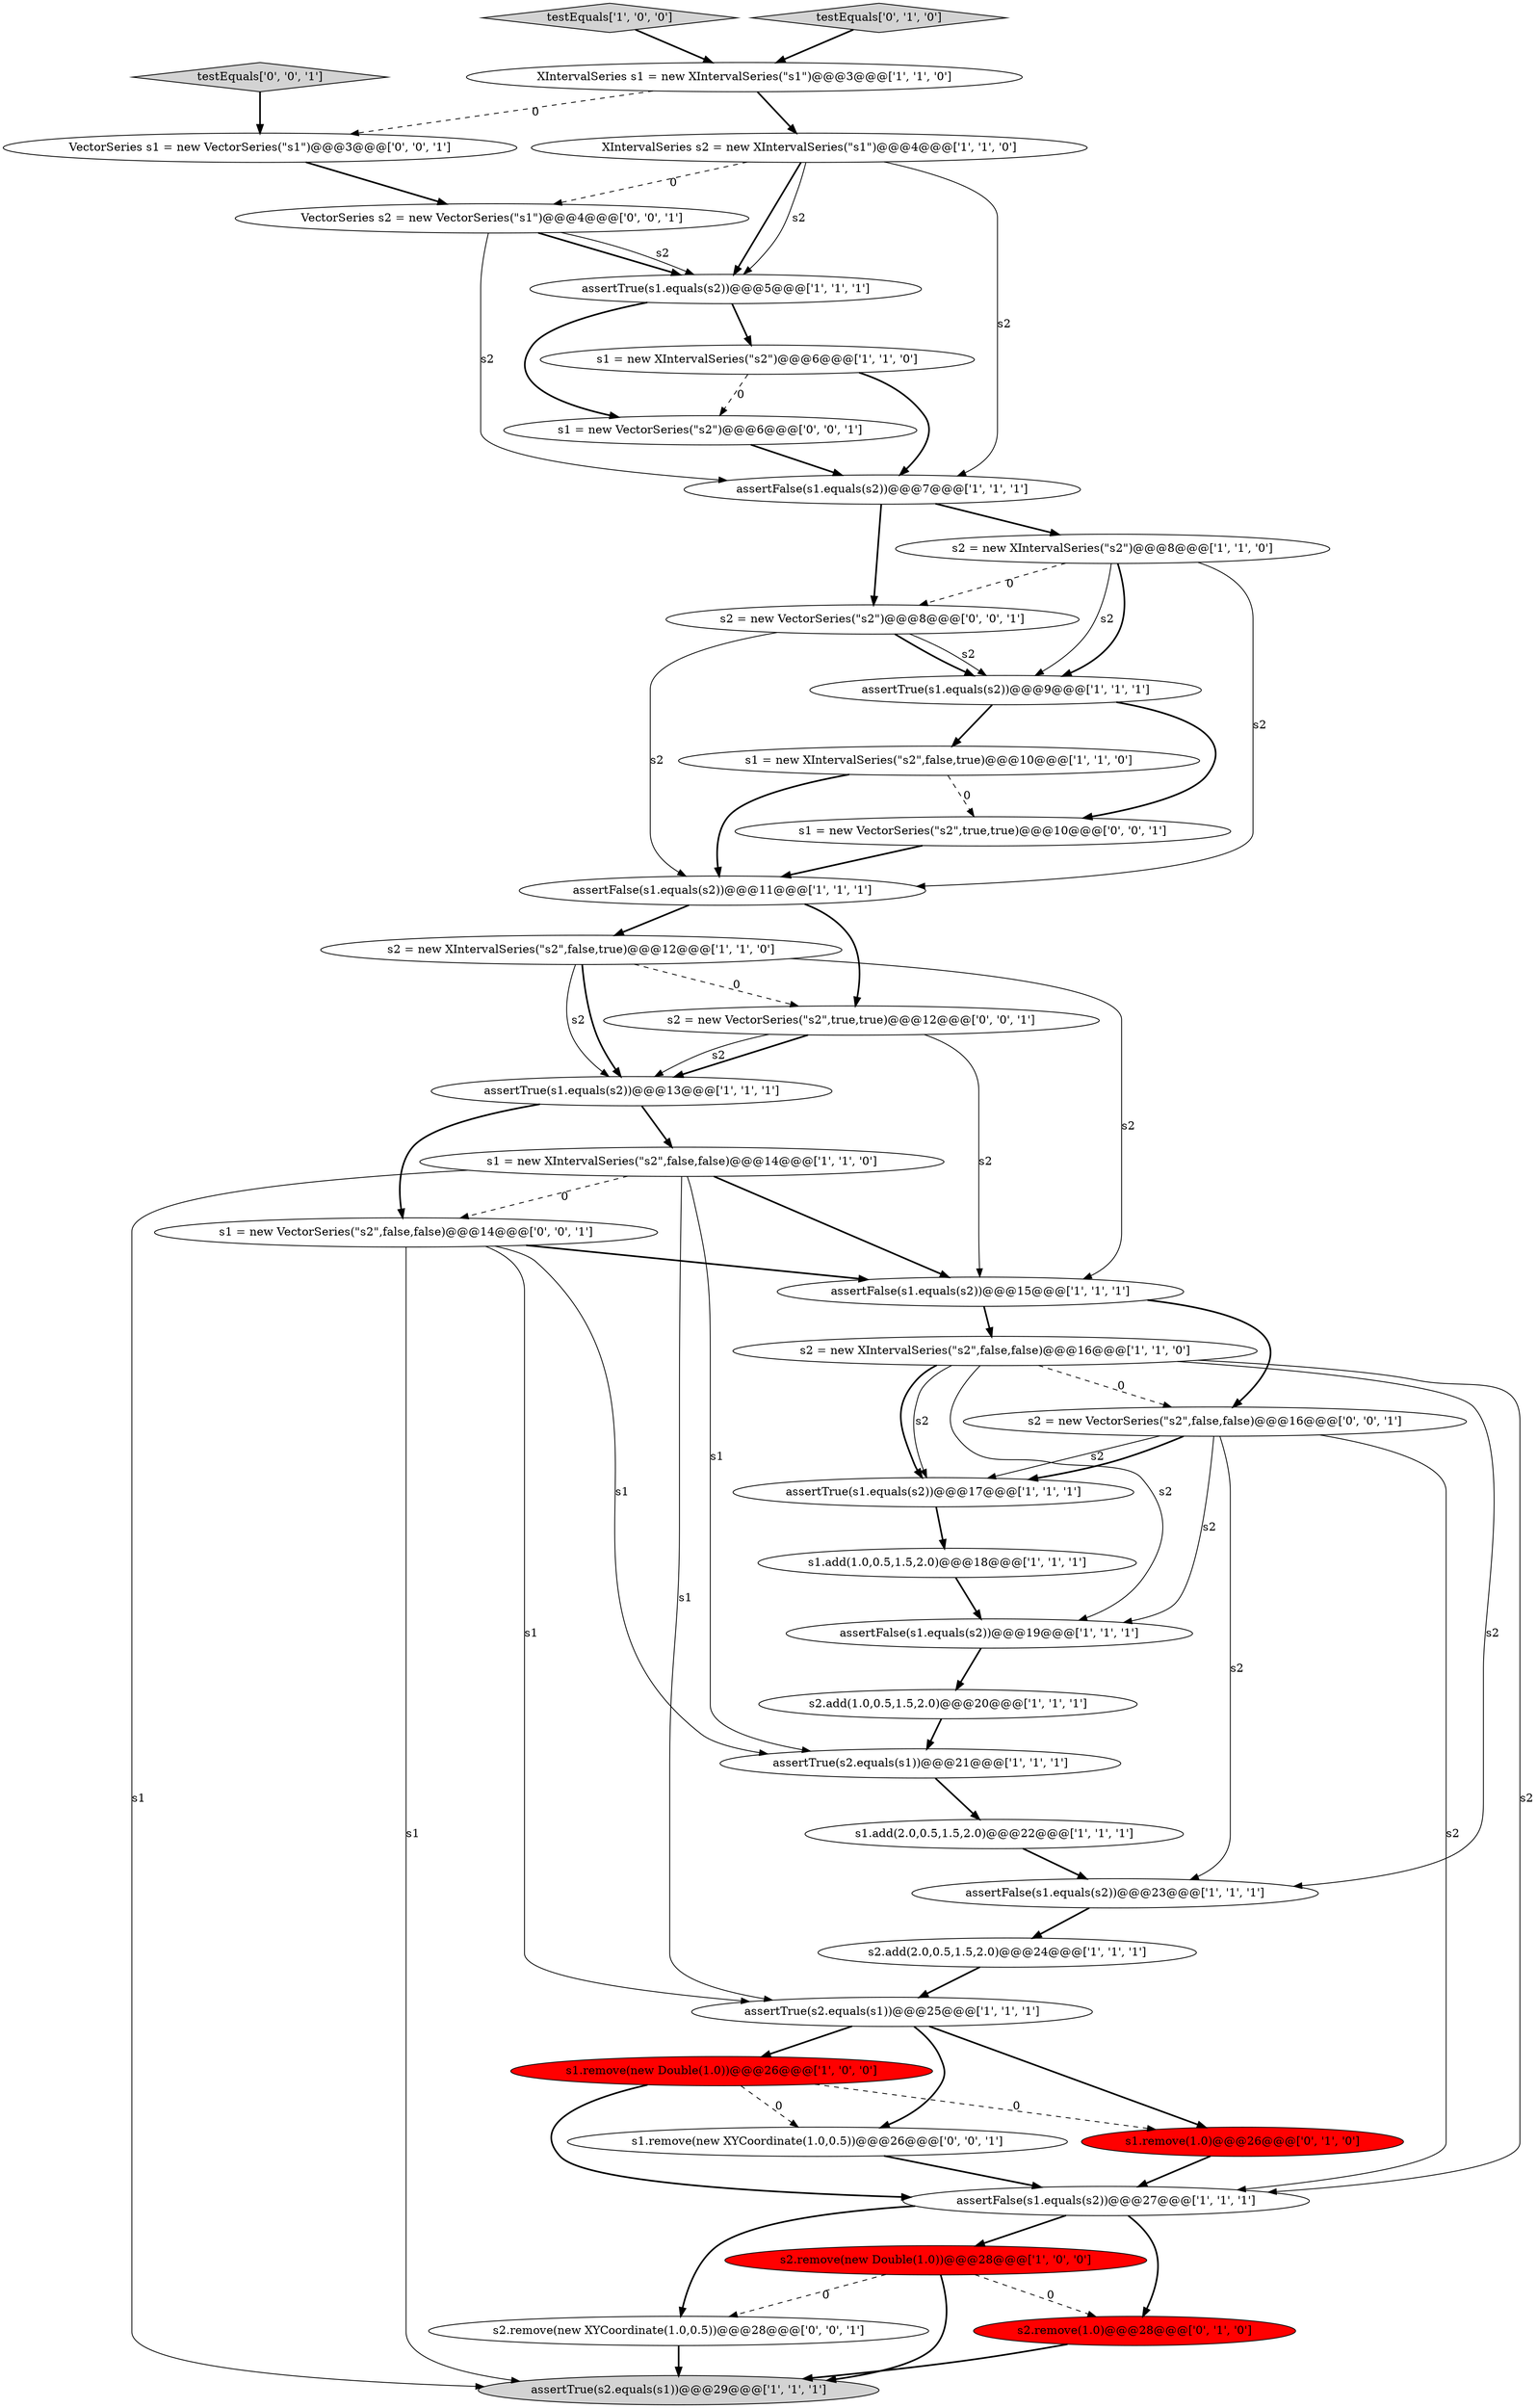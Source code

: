 digraph {
4 [style = filled, label = "assertFalse(s1.equals(s2))@@@19@@@['1', '1', '1']", fillcolor = white, shape = ellipse image = "AAA0AAABBB1BBB"];
31 [style = filled, label = "s2 = new VectorSeries(\"s2\")@@@8@@@['0', '0', '1']", fillcolor = white, shape = ellipse image = "AAA0AAABBB3BBB"];
8 [style = filled, label = "XIntervalSeries s1 = new XIntervalSeries(\"s1\")@@@3@@@['1', '1', '0']", fillcolor = white, shape = ellipse image = "AAA0AAABBB1BBB"];
23 [style = filled, label = "assertFalse(s1.equals(s2))@@@11@@@['1', '1', '1']", fillcolor = white, shape = ellipse image = "AAA0AAABBB1BBB"];
27 [style = filled, label = "assertFalse(s1.equals(s2))@@@27@@@['1', '1', '1']", fillcolor = white, shape = ellipse image = "AAA0AAABBB1BBB"];
5 [style = filled, label = "assertFalse(s1.equals(s2))@@@23@@@['1', '1', '1']", fillcolor = white, shape = ellipse image = "AAA0AAABBB1BBB"];
17 [style = filled, label = "testEquals['1', '0', '0']", fillcolor = lightgray, shape = diamond image = "AAA0AAABBB1BBB"];
21 [style = filled, label = "s2 = new XIntervalSeries(\"s2\",false,true)@@@12@@@['1', '1', '0']", fillcolor = white, shape = ellipse image = "AAA0AAABBB1BBB"];
18 [style = filled, label = "s2.add(1.0,0.5,1.5,2.0)@@@20@@@['1', '1', '1']", fillcolor = white, shape = ellipse image = "AAA0AAABBB1BBB"];
19 [style = filled, label = "s1.add(2.0,0.5,1.5,2.0)@@@22@@@['1', '1', '1']", fillcolor = white, shape = ellipse image = "AAA0AAABBB1BBB"];
15 [style = filled, label = "assertTrue(s1.equals(s2))@@@5@@@['1', '1', '1']", fillcolor = white, shape = ellipse image = "AAA0AAABBB1BBB"];
16 [style = filled, label = "assertTrue(s2.equals(s1))@@@25@@@['1', '1', '1']", fillcolor = white, shape = ellipse image = "AAA0AAABBB1BBB"];
32 [style = filled, label = "VectorSeries s1 = new VectorSeries(\"s1\")@@@3@@@['0', '0', '1']", fillcolor = white, shape = ellipse image = "AAA0AAABBB3BBB"];
29 [style = filled, label = "testEquals['0', '1', '0']", fillcolor = lightgray, shape = diamond image = "AAA0AAABBB2BBB"];
11 [style = filled, label = "s2.add(2.0,0.5,1.5,2.0)@@@24@@@['1', '1', '1']", fillcolor = white, shape = ellipse image = "AAA0AAABBB1BBB"];
12 [style = filled, label = "assertTrue(s1.equals(s2))@@@9@@@['1', '1', '1']", fillcolor = white, shape = ellipse image = "AAA0AAABBB1BBB"];
26 [style = filled, label = "assertTrue(s1.equals(s2))@@@13@@@['1', '1', '1']", fillcolor = white, shape = ellipse image = "AAA0AAABBB1BBB"];
33 [style = filled, label = "VectorSeries s2 = new VectorSeries(\"s1\")@@@4@@@['0', '0', '1']", fillcolor = white, shape = ellipse image = "AAA0AAABBB3BBB"];
36 [style = filled, label = "testEquals['0', '0', '1']", fillcolor = lightgray, shape = diamond image = "AAA0AAABBB3BBB"];
35 [style = filled, label = "s1.remove(new XYCoordinate(1.0,0.5))@@@26@@@['0', '0', '1']", fillcolor = white, shape = ellipse image = "AAA0AAABBB3BBB"];
10 [style = filled, label = "s1.add(1.0,0.5,1.5,2.0)@@@18@@@['1', '1', '1']", fillcolor = white, shape = ellipse image = "AAA0AAABBB1BBB"];
25 [style = filled, label = "s1.remove(new Double(1.0))@@@26@@@['1', '0', '0']", fillcolor = red, shape = ellipse image = "AAA1AAABBB1BBB"];
38 [style = filled, label = "s2 = new VectorSeries(\"s2\",false,false)@@@16@@@['0', '0', '1']", fillcolor = white, shape = ellipse image = "AAA0AAABBB3BBB"];
37 [style = filled, label = "s1 = new VectorSeries(\"s2\",false,false)@@@14@@@['0', '0', '1']", fillcolor = white, shape = ellipse image = "AAA0AAABBB3BBB"];
13 [style = filled, label = "assertTrue(s2.equals(s1))@@@21@@@['1', '1', '1']", fillcolor = white, shape = ellipse image = "AAA0AAABBB1BBB"];
2 [style = filled, label = "assertFalse(s1.equals(s2))@@@15@@@['1', '1', '1']", fillcolor = white, shape = ellipse image = "AAA0AAABBB1BBB"];
0 [style = filled, label = "assertTrue(s2.equals(s1))@@@29@@@['1', '1', '1']", fillcolor = lightgray, shape = ellipse image = "AAA0AAABBB1BBB"];
41 [style = filled, label = "s1 = new VectorSeries(\"s2\")@@@6@@@['0', '0', '1']", fillcolor = white, shape = ellipse image = "AAA0AAABBB3BBB"];
28 [style = filled, label = "s1.remove(1.0)@@@26@@@['0', '1', '0']", fillcolor = red, shape = ellipse image = "AAA1AAABBB2BBB"];
1 [style = filled, label = "s2.remove(new Double(1.0))@@@28@@@['1', '0', '0']", fillcolor = red, shape = ellipse image = "AAA1AAABBB1BBB"];
14 [style = filled, label = "assertTrue(s1.equals(s2))@@@17@@@['1', '1', '1']", fillcolor = white, shape = ellipse image = "AAA0AAABBB1BBB"];
6 [style = filled, label = "s1 = new XIntervalSeries(\"s2\",false,true)@@@10@@@['1', '1', '0']", fillcolor = white, shape = ellipse image = "AAA0AAABBB1BBB"];
20 [style = filled, label = "XIntervalSeries s2 = new XIntervalSeries(\"s1\")@@@4@@@['1', '1', '0']", fillcolor = white, shape = ellipse image = "AAA0AAABBB1BBB"];
40 [style = filled, label = "s2.remove(new XYCoordinate(1.0,0.5))@@@28@@@['0', '0', '1']", fillcolor = white, shape = ellipse image = "AAA0AAABBB3BBB"];
9 [style = filled, label = "assertFalse(s1.equals(s2))@@@7@@@['1', '1', '1']", fillcolor = white, shape = ellipse image = "AAA0AAABBB1BBB"];
34 [style = filled, label = "s1 = new VectorSeries(\"s2\",true,true)@@@10@@@['0', '0', '1']", fillcolor = white, shape = ellipse image = "AAA0AAABBB3BBB"];
7 [style = filled, label = "s1 = new XIntervalSeries(\"s2\")@@@6@@@['1', '1', '0']", fillcolor = white, shape = ellipse image = "AAA0AAABBB1BBB"];
3 [style = filled, label = "s2 = new XIntervalSeries(\"s2\",false,false)@@@16@@@['1', '1', '0']", fillcolor = white, shape = ellipse image = "AAA0AAABBB1BBB"];
39 [style = filled, label = "s2 = new VectorSeries(\"s2\",true,true)@@@12@@@['0', '0', '1']", fillcolor = white, shape = ellipse image = "AAA0AAABBB3BBB"];
30 [style = filled, label = "s2.remove(1.0)@@@28@@@['0', '1', '0']", fillcolor = red, shape = ellipse image = "AAA1AAABBB2BBB"];
24 [style = filled, label = "s1 = new XIntervalSeries(\"s2\",false,false)@@@14@@@['1', '1', '0']", fillcolor = white, shape = ellipse image = "AAA0AAABBB1BBB"];
22 [style = filled, label = "s2 = new XIntervalSeries(\"s2\")@@@8@@@['1', '1', '0']", fillcolor = white, shape = ellipse image = "AAA0AAABBB1BBB"];
22->12 [style = solid, label="s2"];
8->32 [style = dashed, label="0"];
37->13 [style = solid, label="s1"];
37->0 [style = solid, label="s1"];
41->9 [style = bold, label=""];
6->34 [style = dashed, label="0"];
3->14 [style = solid, label="s2"];
1->40 [style = dashed, label="0"];
7->9 [style = bold, label=""];
19->5 [style = bold, label=""];
21->26 [style = bold, label=""];
8->20 [style = bold, label=""];
39->2 [style = solid, label="s2"];
15->41 [style = bold, label=""];
20->15 [style = bold, label=""];
11->16 [style = bold, label=""];
33->15 [style = bold, label=""];
27->30 [style = bold, label=""];
3->38 [style = dashed, label="0"];
40->0 [style = bold, label=""];
14->10 [style = bold, label=""];
21->2 [style = solid, label="s2"];
4->18 [style = bold, label=""];
1->0 [style = bold, label=""];
26->24 [style = bold, label=""];
24->16 [style = solid, label="s1"];
39->26 [style = bold, label=""];
20->9 [style = solid, label="s2"];
38->4 [style = solid, label="s2"];
24->0 [style = solid, label="s1"];
33->9 [style = solid, label="s2"];
25->27 [style = bold, label=""];
3->5 [style = solid, label="s2"];
26->37 [style = bold, label=""];
5->11 [style = bold, label=""];
20->33 [style = dashed, label="0"];
22->31 [style = dashed, label="0"];
9->22 [style = bold, label=""];
17->8 [style = bold, label=""];
39->26 [style = solid, label="s2"];
6->23 [style = bold, label=""];
9->31 [style = bold, label=""];
1->30 [style = dashed, label="0"];
2->3 [style = bold, label=""];
38->27 [style = solid, label="s2"];
31->12 [style = bold, label=""];
32->33 [style = bold, label=""];
21->39 [style = dashed, label="0"];
13->19 [style = bold, label=""];
24->37 [style = dashed, label="0"];
23->39 [style = bold, label=""];
7->41 [style = dashed, label="0"];
34->23 [style = bold, label=""];
30->0 [style = bold, label=""];
37->2 [style = bold, label=""];
38->14 [style = solid, label="s2"];
31->12 [style = solid, label="s2"];
29->8 [style = bold, label=""];
35->27 [style = bold, label=""];
27->1 [style = bold, label=""];
15->7 [style = bold, label=""];
24->2 [style = bold, label=""];
21->26 [style = solid, label="s2"];
38->5 [style = solid, label="s2"];
3->14 [style = bold, label=""];
36->32 [style = bold, label=""];
16->25 [style = bold, label=""];
12->34 [style = bold, label=""];
3->27 [style = solid, label="s2"];
25->35 [style = dashed, label="0"];
12->6 [style = bold, label=""];
3->4 [style = solid, label="s2"];
38->14 [style = bold, label=""];
2->38 [style = bold, label=""];
33->15 [style = solid, label="s2"];
16->28 [style = bold, label=""];
23->21 [style = bold, label=""];
22->12 [style = bold, label=""];
18->13 [style = bold, label=""];
10->4 [style = bold, label=""];
37->16 [style = solid, label="s1"];
27->40 [style = bold, label=""];
28->27 [style = bold, label=""];
24->13 [style = solid, label="s1"];
16->35 [style = bold, label=""];
25->28 [style = dashed, label="0"];
31->23 [style = solid, label="s2"];
20->15 [style = solid, label="s2"];
22->23 [style = solid, label="s2"];
}

